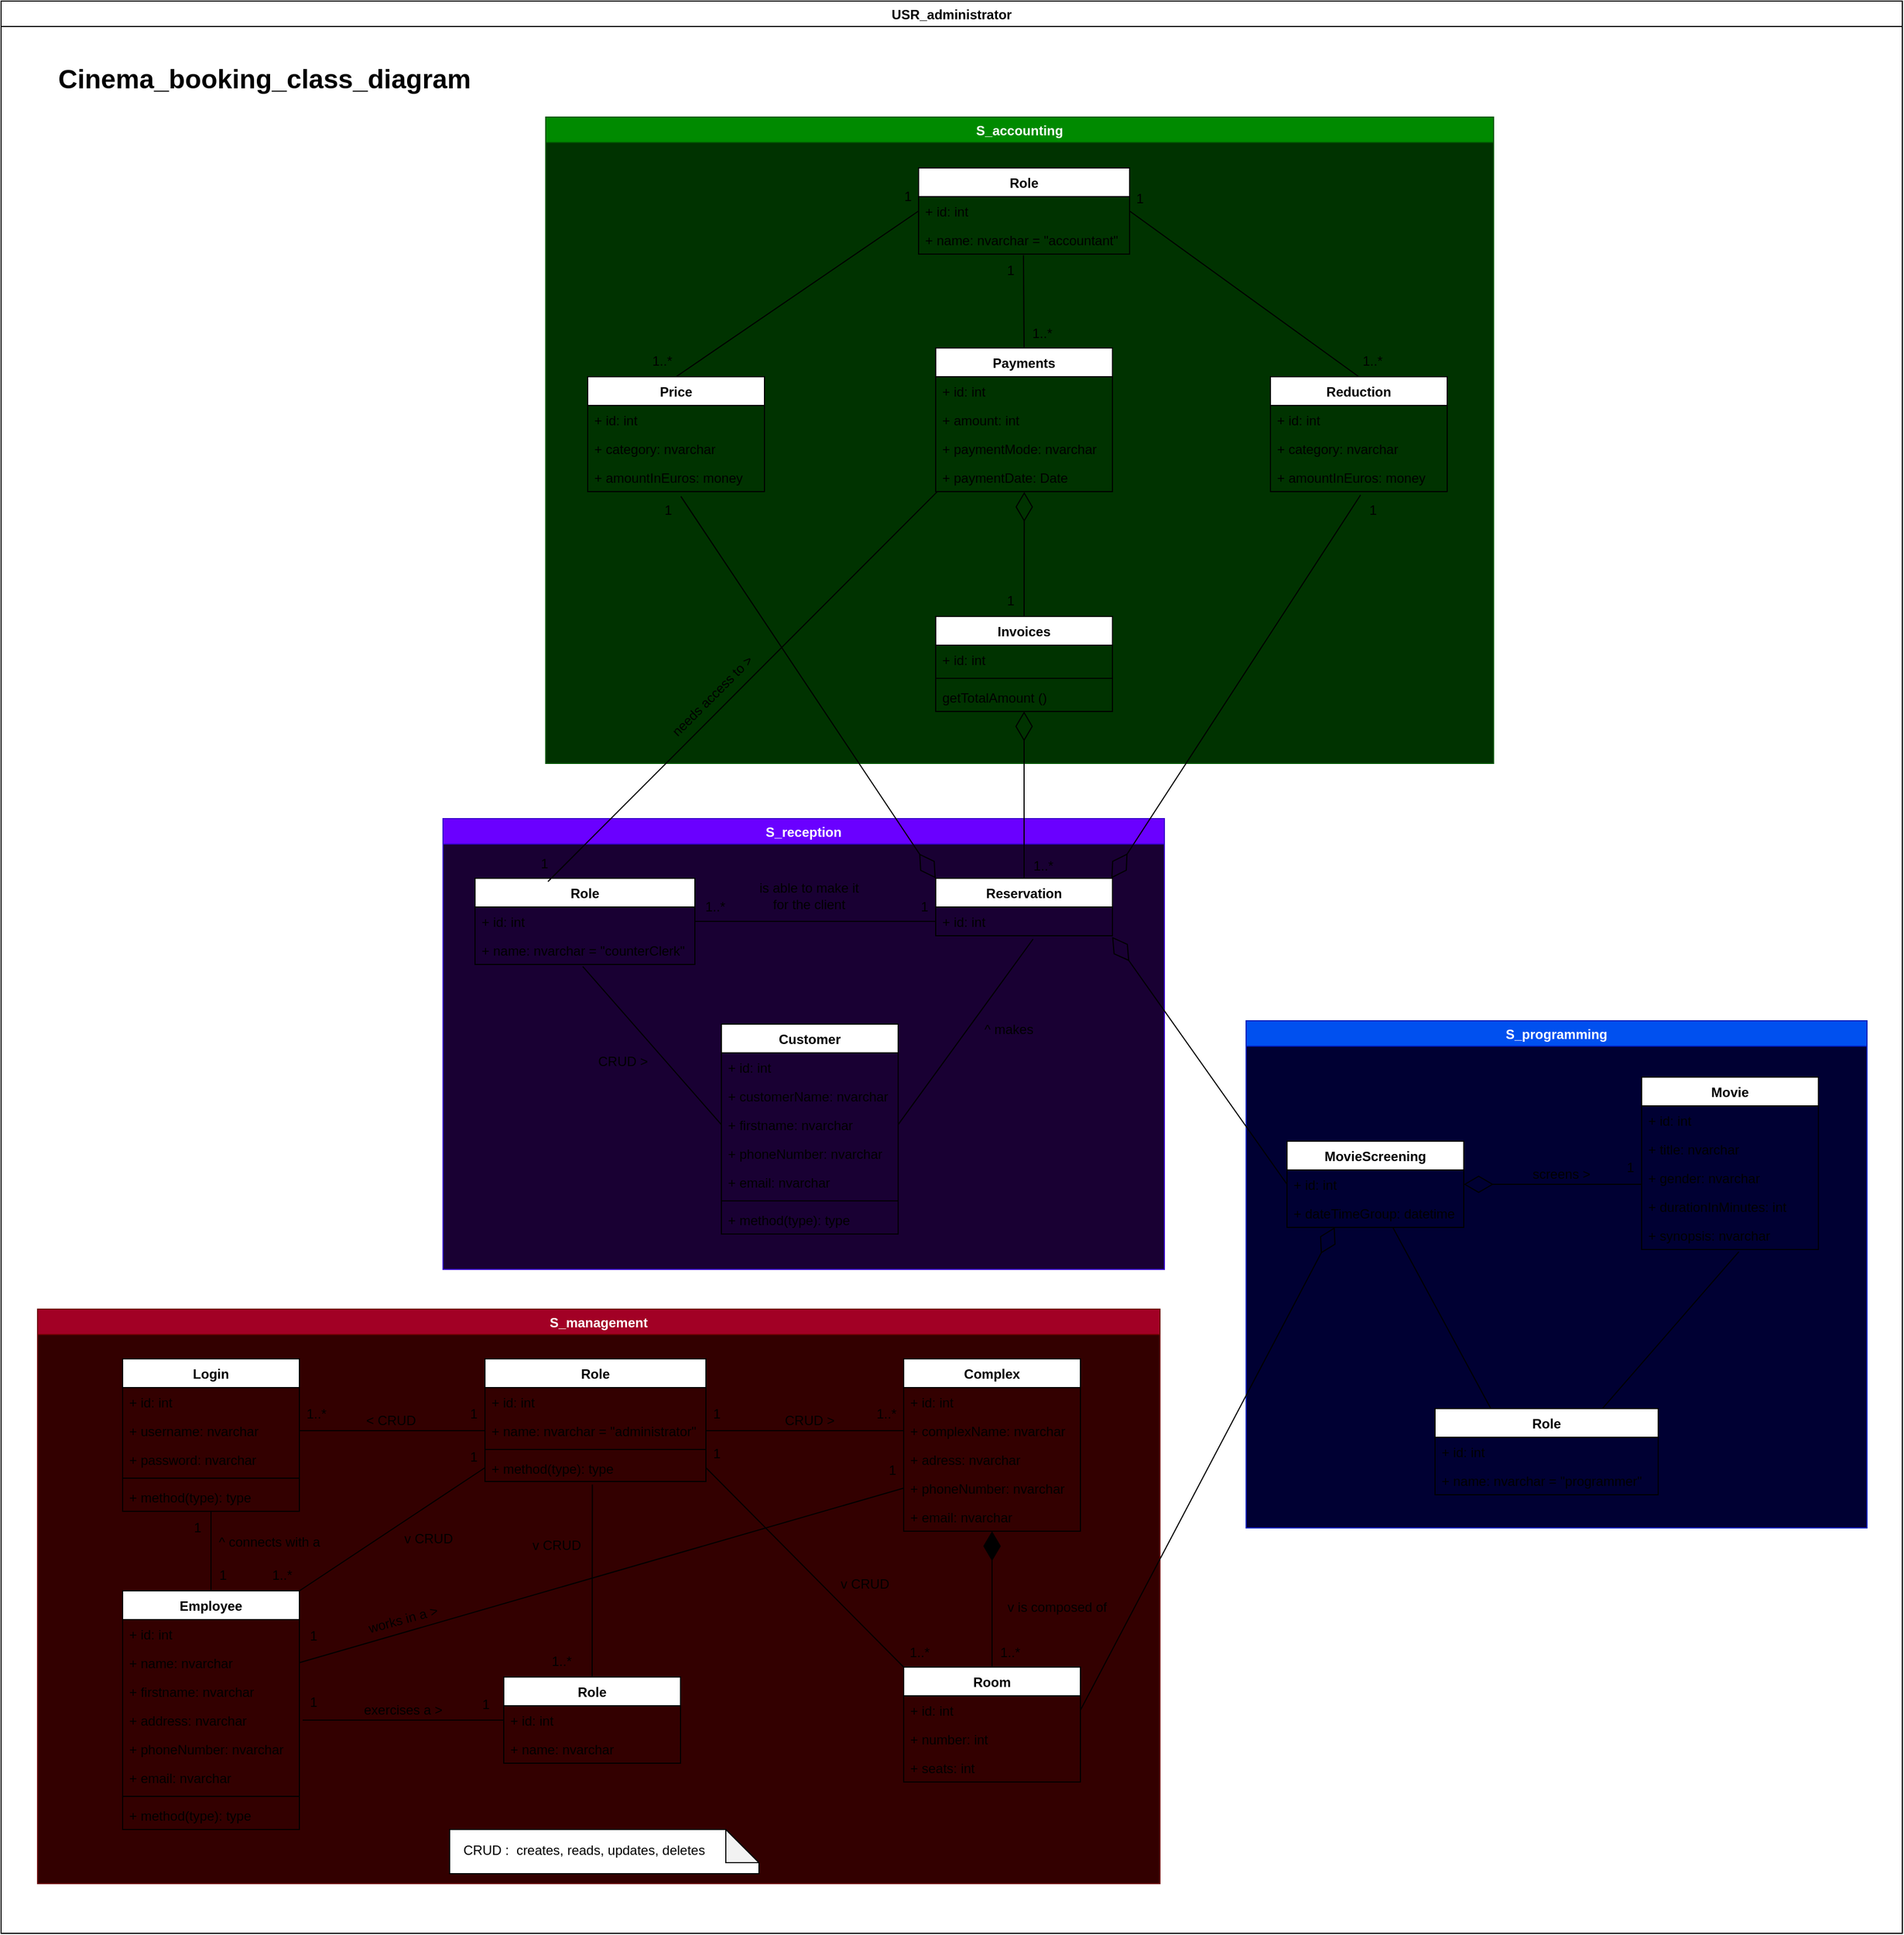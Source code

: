 <mxfile>
    <diagram id="r9itc0HPYhneHl2tyncg" name="Page-1">
        <mxGraphModel dx="-1546" dy="838" grid="0" gridSize="10" guides="1" tooltips="1" connect="1" arrows="1" fold="1" page="0" pageScale="1" pageWidth="1654" pageHeight="1169" math="0" shadow="0">
            <root>
                <mxCell id="0"/>
                <mxCell id="1" parent="0"/>
                <mxCell id="461" value="S_management" style="swimlane;fillColor=#a20025;fontColor=#ffffff;strokeColor=#6F0000;swimlaneFillColor=#330000;" parent="1" vertex="1">
                    <mxGeometry x="2491" y="1104" width="1016" height="520" as="geometry"/>
                </mxCell>
                <mxCell id="492" value="Role" style="swimlane;fontStyle=1;align=center;verticalAlign=top;childLayout=stackLayout;horizontal=1;startSize=26;horizontalStack=0;resizeParent=1;resizeParentMax=0;resizeLast=0;collapsible=1;marginBottom=0;" parent="461" vertex="1">
                    <mxGeometry x="422" y="333" width="160" height="78" as="geometry"/>
                </mxCell>
                <mxCell id="493" value="+ id: int" style="text;strokeColor=none;fillColor=none;align=left;verticalAlign=top;spacingLeft=4;spacingRight=4;overflow=hidden;rotatable=0;points=[[0,0.5],[1,0.5]];portConstraint=eastwest;" parent="492" vertex="1">
                    <mxGeometry y="26" width="160" height="26" as="geometry"/>
                </mxCell>
                <mxCell id="637" value="+ name: nvarchar" style="text;strokeColor=none;fillColor=none;align=left;verticalAlign=top;spacingLeft=4;spacingRight=4;overflow=hidden;rotatable=0;points=[[0,0.5],[1,0.5]];portConstraint=eastwest;" parent="492" vertex="1">
                    <mxGeometry y="52" width="160" height="26" as="geometry"/>
                </mxCell>
                <mxCell id="462" value="Login" style="swimlane;fontStyle=1;align=center;verticalAlign=top;childLayout=stackLayout;horizontal=1;startSize=26;horizontalStack=0;resizeParent=1;resizeParentMax=0;resizeLast=0;collapsible=1;marginBottom=0;" parent="461" vertex="1">
                    <mxGeometry x="77" y="45" width="160" height="138" as="geometry"/>
                </mxCell>
                <mxCell id="463" value="+ id: int" style="text;strokeColor=none;fillColor=none;align=left;verticalAlign=top;spacingLeft=4;spacingRight=4;overflow=hidden;rotatable=0;points=[[0,0.5],[1,0.5]];portConstraint=eastwest;" parent="462" vertex="1">
                    <mxGeometry y="26" width="160" height="26" as="geometry"/>
                </mxCell>
                <mxCell id="464" value="+ username: nvarchar" style="text;strokeColor=none;fillColor=none;align=left;verticalAlign=top;spacingLeft=4;spacingRight=4;overflow=hidden;rotatable=0;points=[[0,0.5],[1,0.5]];portConstraint=eastwest;" parent="462" vertex="1">
                    <mxGeometry y="52" width="160" height="26" as="geometry"/>
                </mxCell>
                <mxCell id="465" value="+ password: nvarchar" style="text;strokeColor=none;fillColor=none;align=left;verticalAlign=top;spacingLeft=4;spacingRight=4;overflow=hidden;rotatable=0;points=[[0,0.5],[1,0.5]];portConstraint=eastwest;" parent="462" vertex="1">
                    <mxGeometry y="78" width="160" height="26" as="geometry"/>
                </mxCell>
                <mxCell id="466" value="" style="line;strokeWidth=1;fillColor=none;align=left;verticalAlign=middle;spacingTop=-1;spacingLeft=3;spacingRight=3;rotatable=0;labelPosition=right;points=[];portConstraint=eastwest;" parent="462" vertex="1">
                    <mxGeometry y="104" width="160" height="8" as="geometry"/>
                </mxCell>
                <mxCell id="467" value="+ method(type): type" style="text;strokeColor=none;fillColor=none;align=left;verticalAlign=top;spacingLeft=4;spacingRight=4;overflow=hidden;rotatable=0;points=[[0,0.5],[1,0.5]];portConstraint=eastwest;" parent="462" vertex="1">
                    <mxGeometry y="112" width="160" height="26" as="geometry"/>
                </mxCell>
                <mxCell id="468" value="Employee" style="swimlane;fontStyle=1;align=center;verticalAlign=top;childLayout=stackLayout;horizontal=1;startSize=26;horizontalStack=0;resizeParent=1;resizeParentMax=0;resizeLast=0;collapsible=1;marginBottom=0;" parent="461" vertex="1">
                    <mxGeometry x="77" y="255" width="160" height="216" as="geometry"/>
                </mxCell>
                <mxCell id="469" value="+ id: int" style="text;strokeColor=none;fillColor=none;align=left;verticalAlign=top;spacingLeft=4;spacingRight=4;overflow=hidden;rotatable=0;points=[[0,0.5],[1,0.5]];portConstraint=eastwest;" parent="468" vertex="1">
                    <mxGeometry y="26" width="160" height="26" as="geometry"/>
                </mxCell>
                <mxCell id="470" value="+ name: nvarchar" style="text;strokeColor=none;fillColor=none;align=left;verticalAlign=top;spacingLeft=4;spacingRight=4;overflow=hidden;rotatable=0;points=[[0,0.5],[1,0.5]];portConstraint=eastwest;" parent="468" vertex="1">
                    <mxGeometry y="52" width="160" height="26" as="geometry"/>
                </mxCell>
                <mxCell id="471" value="+ firstname: nvarchar" style="text;strokeColor=none;fillColor=none;align=left;verticalAlign=top;spacingLeft=4;spacingRight=4;overflow=hidden;rotatable=0;points=[[0,0.5],[1,0.5]];portConstraint=eastwest;" parent="468" vertex="1">
                    <mxGeometry y="78" width="160" height="26" as="geometry"/>
                </mxCell>
                <mxCell id="472" value="+ address: nvarchar" style="text;strokeColor=none;fillColor=none;align=left;verticalAlign=top;spacingLeft=4;spacingRight=4;overflow=hidden;rotatable=0;points=[[0,0.5],[1,0.5]];portConstraint=eastwest;" parent="468" vertex="1">
                    <mxGeometry y="104" width="160" height="26" as="geometry"/>
                </mxCell>
                <mxCell id="473" value="+ phoneNumber: nvarchar" style="text;strokeColor=none;fillColor=none;align=left;verticalAlign=top;spacingLeft=4;spacingRight=4;overflow=hidden;rotatable=0;points=[[0,0.5],[1,0.5]];portConstraint=eastwest;" parent="468" vertex="1">
                    <mxGeometry y="130" width="160" height="26" as="geometry"/>
                </mxCell>
                <mxCell id="474" value="+ email: nvarchar" style="text;strokeColor=none;fillColor=none;align=left;verticalAlign=top;spacingLeft=4;spacingRight=4;overflow=hidden;rotatable=0;points=[[0,0.5],[1,0.5]];portConstraint=eastwest;" parent="468" vertex="1">
                    <mxGeometry y="156" width="160" height="26" as="geometry"/>
                </mxCell>
                <mxCell id="475" value="" style="line;strokeWidth=1;fillColor=none;align=left;verticalAlign=middle;spacingTop=-1;spacingLeft=3;spacingRight=3;rotatable=0;labelPosition=right;points=[];portConstraint=eastwest;" parent="468" vertex="1">
                    <mxGeometry y="182" width="160" height="8" as="geometry"/>
                </mxCell>
                <mxCell id="476" value="+ method(type): type" style="text;strokeColor=none;fillColor=none;align=left;verticalAlign=top;spacingLeft=4;spacingRight=4;overflow=hidden;rotatable=0;points=[[0,0.5],[1,0.5]];portConstraint=eastwest;" parent="468" vertex="1">
                    <mxGeometry y="190" width="160" height="26" as="geometry"/>
                </mxCell>
                <mxCell id="477" value="Role" style="swimlane;fontStyle=1;align=center;verticalAlign=top;childLayout=stackLayout;horizontal=1;startSize=26;horizontalStack=0;resizeParent=1;resizeParentMax=0;resizeLast=0;collapsible=1;marginBottom=0;" parent="461" vertex="1">
                    <mxGeometry x="405" y="45" width="200" height="111" as="geometry">
                        <mxRectangle x="326" y="36" width="60" height="26" as="alternateBounds"/>
                    </mxGeometry>
                </mxCell>
                <mxCell id="478" value="+ id: int" style="text;strokeColor=none;fillColor=none;align=left;verticalAlign=top;spacingLeft=4;spacingRight=4;overflow=hidden;rotatable=0;points=[[0,0.5],[1,0.5]];portConstraint=eastwest;" parent="477" vertex="1">
                    <mxGeometry y="26" width="200" height="26" as="geometry"/>
                </mxCell>
                <mxCell id="479" value="+ name: nvarchar = &quot;administrator&quot;" style="text;strokeColor=none;fillColor=none;align=left;verticalAlign=top;spacingLeft=4;spacingRight=4;overflow=hidden;rotatable=0;points=[[0,0.5],[1,0.5]];portConstraint=eastwest;" parent="477" vertex="1">
                    <mxGeometry y="52" width="200" height="26" as="geometry"/>
                </mxCell>
                <mxCell id="480" value="" style="line;strokeWidth=1;fillColor=none;align=left;verticalAlign=middle;spacingTop=-1;spacingLeft=3;spacingRight=3;rotatable=0;labelPosition=right;points=[];portConstraint=eastwest;" parent="477" vertex="1">
                    <mxGeometry y="78" width="200" height="8" as="geometry"/>
                </mxCell>
                <mxCell id="481" value="+ method(type): type" style="text;strokeColor=none;fillColor=none;align=left;verticalAlign=top;spacingLeft=4;spacingRight=4;overflow=hidden;rotatable=0;points=[[0,0.5],[1,0.5]];portConstraint=eastwest;" parent="477" vertex="1">
                    <mxGeometry y="86" width="200" height="25" as="geometry"/>
                </mxCell>
                <mxCell id="484" value="&amp;lt; CRUD" style="text;html=1;strokeColor=none;fillColor=none;align=center;verticalAlign=middle;whiteSpace=wrap;rounded=0;" parent="461" vertex="1">
                    <mxGeometry x="255" y="86" width="130" height="30" as="geometry"/>
                </mxCell>
                <mxCell id="485" value="v CRUD" style="text;html=1;strokeColor=none;fillColor=none;align=center;verticalAlign=middle;whiteSpace=wrap;rounded=0;" parent="461" vertex="1">
                    <mxGeometry x="289" y="193" width="130" height="30" as="geometry"/>
                </mxCell>
                <mxCell id="486" value="1..*" style="text;html=1;strokeColor=none;fillColor=none;align=center;verticalAlign=middle;whiteSpace=wrap;rounded=0;" parent="461" vertex="1">
                    <mxGeometry x="459" y="304" width="31" height="29" as="geometry"/>
                </mxCell>
                <mxCell id="487" value="1..*" style="text;html=1;strokeColor=none;fillColor=none;align=center;verticalAlign=middle;whiteSpace=wrap;rounded=0;" parent="461" vertex="1">
                    <mxGeometry x="237" y="80" width="31" height="29" as="geometry"/>
                </mxCell>
                <mxCell id="488" value="1" style="text;html=1;strokeColor=none;fillColor=none;align=center;verticalAlign=middle;whiteSpace=wrap;rounded=0;" parent="461" vertex="1">
                    <mxGeometry x="385" y="80" width="20" height="29" as="geometry"/>
                </mxCell>
                <mxCell id="489" value="1" style="text;html=1;strokeColor=none;fillColor=none;align=center;verticalAlign=middle;whiteSpace=wrap;rounded=0;" parent="461" vertex="1">
                    <mxGeometry x="605" y="80" width="20" height="29" as="geometry"/>
                </mxCell>
                <mxCell id="490" value="1" style="text;html=1;strokeColor=none;fillColor=none;align=center;verticalAlign=middle;whiteSpace=wrap;rounded=0;" parent="461" vertex="1">
                    <mxGeometry x="240" y="341" width="20" height="29" as="geometry"/>
                </mxCell>
                <mxCell id="504" value="Room" style="swimlane;fontStyle=1;align=center;verticalAlign=top;childLayout=stackLayout;horizontal=1;startSize=26;horizontalStack=0;resizeParent=1;resizeParentMax=0;resizeLast=0;collapsible=1;marginBottom=0;" parent="461" vertex="1">
                    <mxGeometry x="784" y="324" width="160" height="104" as="geometry"/>
                </mxCell>
                <mxCell id="505" value="+ id: int" style="text;strokeColor=none;fillColor=none;align=left;verticalAlign=top;spacingLeft=4;spacingRight=4;overflow=hidden;rotatable=0;points=[[0,0.5],[1,0.5]];portConstraint=eastwest;" parent="504" vertex="1">
                    <mxGeometry y="26" width="160" height="26" as="geometry"/>
                </mxCell>
                <mxCell id="506" value="+ number: int" style="text;strokeColor=none;fillColor=none;align=left;verticalAlign=top;spacingLeft=4;spacingRight=4;overflow=hidden;rotatable=0;points=[[0,0.5],[1,0.5]];portConstraint=eastwest;" parent="504" vertex="1">
                    <mxGeometry y="52" width="160" height="26" as="geometry"/>
                </mxCell>
                <mxCell id="507" value="+ seats: int" style="text;strokeColor=none;fillColor=none;align=left;verticalAlign=top;spacingLeft=4;spacingRight=4;overflow=hidden;rotatable=0;points=[[0,0.5],[1,0.5]];portConstraint=eastwest;" parent="504" vertex="1">
                    <mxGeometry y="78" width="160" height="26" as="geometry"/>
                </mxCell>
                <mxCell id="497" value="Complex" style="swimlane;fontStyle=1;align=center;verticalAlign=top;childLayout=stackLayout;horizontal=1;startSize=26;horizontalStack=0;resizeParent=1;resizeParentMax=0;resizeLast=0;collapsible=1;marginBottom=0;" parent="461" vertex="1">
                    <mxGeometry x="784" y="45" width="160" height="156" as="geometry"/>
                </mxCell>
                <mxCell id="498" value="+ id: int" style="text;strokeColor=none;fillColor=none;align=left;verticalAlign=top;spacingLeft=4;spacingRight=4;overflow=hidden;rotatable=0;points=[[0,0.5],[1,0.5]];portConstraint=eastwest;" parent="497" vertex="1">
                    <mxGeometry y="26" width="160" height="26" as="geometry"/>
                </mxCell>
                <mxCell id="499" value="+ complexName: nvarchar" style="text;strokeColor=none;fillColor=none;align=left;verticalAlign=top;spacingLeft=4;spacingRight=4;overflow=hidden;rotatable=0;points=[[0,0.5],[1,0.5]];portConstraint=eastwest;" parent="497" vertex="1">
                    <mxGeometry y="52" width="160" height="26" as="geometry"/>
                </mxCell>
                <mxCell id="500" value="+ adress: nvarchar" style="text;strokeColor=none;fillColor=none;align=left;verticalAlign=top;spacingLeft=4;spacingRight=4;overflow=hidden;rotatable=0;points=[[0,0.5],[1,0.5]];portConstraint=eastwest;" parent="497" vertex="1">
                    <mxGeometry y="78" width="160" height="26" as="geometry"/>
                </mxCell>
                <mxCell id="501" value="+ phoneNumber: nvarchar" style="text;strokeColor=none;fillColor=none;align=left;verticalAlign=top;spacingLeft=4;spacingRight=4;overflow=hidden;rotatable=0;points=[[0,0.5],[1,0.5]];portConstraint=eastwest;" parent="497" vertex="1">
                    <mxGeometry y="104" width="160" height="26" as="geometry"/>
                </mxCell>
                <mxCell id="502" value="+ email: nvarchar" style="text;strokeColor=none;fillColor=none;align=left;verticalAlign=top;spacingLeft=4;spacingRight=4;overflow=hidden;rotatable=0;points=[[0,0.5],[1,0.5]];portConstraint=eastwest;" parent="497" vertex="1">
                    <mxGeometry y="130" width="160" height="26" as="geometry"/>
                </mxCell>
                <mxCell id="133" value="" style="endArrow=diamondThin;endFill=1;endSize=24;html=1;exitX=0.5;exitY=0;exitDx=0;exitDy=0;entryX=0.5;entryY=1;entryDx=0;entryDy=0;" parent="461" source="504" target="497" edge="1">
                    <mxGeometry width="160" relative="1" as="geometry">
                        <mxPoint x="925" y="380" as="sourcePoint"/>
                        <mxPoint x="859" y="243" as="targetPoint"/>
                    </mxGeometry>
                </mxCell>
                <mxCell id="340" value="" style="group" parent="461" vertex="1" connectable="0">
                    <mxGeometry x="357" y="471" width="296" height="40" as="geometry"/>
                </mxCell>
                <mxCell id="341" value="" style="shape=note;whiteSpace=wrap;html=1;backgroundOutline=1;darkOpacity=0.05;" parent="340" vertex="1">
                    <mxGeometry x="16" width="280" height="40" as="geometry"/>
                </mxCell>
                <mxCell id="342" value="CRUD :&amp;nbsp; creates, reads, updates, deletes&amp;nbsp;" style="text;html=1;strokeColor=none;fillColor=none;align=center;verticalAlign=middle;whiteSpace=wrap;rounded=0;" parent="340" vertex="1">
                    <mxGeometry y="4" width="279" height="30" as="geometry"/>
                </mxCell>
                <mxCell id="515" value="" style="endArrow=none;html=1;exitX=1;exitY=0.5;exitDx=0;exitDy=0;entryX=0;entryY=0.5;entryDx=0;entryDy=0;" parent="461" source="464" target="479" edge="1">
                    <mxGeometry width="50" height="50" relative="1" as="geometry">
                        <mxPoint x="615" y="311" as="sourcePoint"/>
                        <mxPoint x="665" y="261" as="targetPoint"/>
                    </mxGeometry>
                </mxCell>
                <mxCell id="516" value="" style="endArrow=none;html=1;exitX=1;exitY=0;exitDx=0;exitDy=0;entryX=0;entryY=0.5;entryDx=0;entryDy=0;" parent="461" source="468" target="481" edge="1">
                    <mxGeometry width="50" height="50" relative="1" as="geometry">
                        <mxPoint x="615" y="311" as="sourcePoint"/>
                        <mxPoint x="665" y="261" as="targetPoint"/>
                    </mxGeometry>
                </mxCell>
                <mxCell id="517" value="1" style="text;html=1;strokeColor=none;fillColor=none;align=center;verticalAlign=middle;whiteSpace=wrap;rounded=0;" parent="461" vertex="1">
                    <mxGeometry x="385" y="119" width="20" height="29" as="geometry"/>
                </mxCell>
                <mxCell id="518" value="1..*" style="text;html=1;strokeColor=none;fillColor=none;align=center;verticalAlign=middle;whiteSpace=wrap;rounded=0;" parent="461" vertex="1">
                    <mxGeometry x="206" y="226" width="31" height="29" as="geometry"/>
                </mxCell>
                <mxCell id="520" value="" style="endArrow=none;html=1;exitX=1;exitY=0.5;exitDx=0;exitDy=0;entryX=0;entryY=0.5;entryDx=0;entryDy=0;" parent="461" source="479" target="499" edge="1">
                    <mxGeometry width="50" height="50" relative="1" as="geometry">
                        <mxPoint x="615" y="311" as="sourcePoint"/>
                        <mxPoint x="732" y="124" as="targetPoint"/>
                    </mxGeometry>
                </mxCell>
                <mxCell id="521" value="CRUD &amp;gt;" style="text;html=1;strokeColor=none;fillColor=none;align=center;verticalAlign=middle;whiteSpace=wrap;rounded=0;" parent="461" vertex="1">
                    <mxGeometry x="634" y="86" width="130" height="30" as="geometry"/>
                </mxCell>
                <mxCell id="522" value="1..*" style="text;html=1;strokeColor=none;fillColor=none;align=center;verticalAlign=middle;whiteSpace=wrap;rounded=0;" parent="461" vertex="1">
                    <mxGeometry x="753" y="80" width="31" height="29" as="geometry"/>
                </mxCell>
                <mxCell id="523" value="" style="endArrow=none;html=1;exitX=0.5;exitY=0;exitDx=0;exitDy=0;" parent="461" source="468" target="467" edge="1">
                    <mxGeometry width="50" height="50" relative="1" as="geometry">
                        <mxPoint x="615" y="311" as="sourcePoint"/>
                        <mxPoint x="665" y="261" as="targetPoint"/>
                    </mxGeometry>
                </mxCell>
                <mxCell id="524" value="" style="endArrow=none;html=1;entryX=0;entryY=0.5;entryDx=0;entryDy=0;" parent="461" target="493" edge="1">
                    <mxGeometry width="50" height="50" relative="1" as="geometry">
                        <mxPoint x="240" y="372" as="sourcePoint"/>
                        <mxPoint x="665" y="261" as="targetPoint"/>
                    </mxGeometry>
                </mxCell>
                <mxCell id="525" value="1" style="text;html=1;strokeColor=none;fillColor=none;align=center;verticalAlign=middle;whiteSpace=wrap;rounded=0;" parent="461" vertex="1">
                    <mxGeometry x="396" y="343" width="20" height="29" as="geometry"/>
                </mxCell>
                <mxCell id="526" value="" style="endArrow=none;html=1;entryX=1;entryY=0.5;entryDx=0;entryDy=0;exitX=0;exitY=0;exitDx=0;exitDy=0;" parent="461" source="504" target="481" edge="1">
                    <mxGeometry width="50" height="50" relative="1" as="geometry">
                        <mxPoint x="615" y="311" as="sourcePoint"/>
                        <mxPoint x="665" y="261" as="targetPoint"/>
                    </mxGeometry>
                </mxCell>
                <mxCell id="527" value="v CRUD" style="text;html=1;strokeColor=none;fillColor=none;align=center;verticalAlign=middle;whiteSpace=wrap;rounded=0;" parent="461" vertex="1">
                    <mxGeometry x="684" y="233.5" width="130" height="30" as="geometry"/>
                </mxCell>
                <mxCell id="528" value="" style="endArrow=none;html=1;exitX=0.5;exitY=0;exitDx=0;exitDy=0;entryX=0.486;entryY=1.108;entryDx=0;entryDy=0;entryPerimeter=0;" parent="461" source="492" target="481" edge="1">
                    <mxGeometry width="50" height="50" relative="1" as="geometry">
                        <mxPoint x="615" y="311" as="sourcePoint"/>
                        <mxPoint x="532" y="183" as="targetPoint"/>
                    </mxGeometry>
                </mxCell>
                <mxCell id="529" value="v CRUD" style="text;html=1;strokeColor=none;fillColor=none;align=center;verticalAlign=middle;whiteSpace=wrap;rounded=0;" parent="461" vertex="1">
                    <mxGeometry x="405" y="199" width="130" height="30" as="geometry"/>
                </mxCell>
                <mxCell id="530" value="" style="endArrow=none;html=1;exitX=1;exitY=0.5;exitDx=0;exitDy=0;entryX=0;entryY=0.5;entryDx=0;entryDy=0;" parent="461" source="470" target="501" edge="1">
                    <mxGeometry width="50" height="50" relative="1" as="geometry">
                        <mxPoint x="609" y="311" as="sourcePoint"/>
                        <mxPoint x="659" y="261" as="targetPoint"/>
                    </mxGeometry>
                </mxCell>
                <mxCell id="434" value="exercises a &amp;gt;" style="text;html=1;strokeColor=none;fillColor=none;align=center;verticalAlign=middle;whiteSpace=wrap;rounded=0;" parent="461" vertex="1">
                    <mxGeometry x="266" y="348" width="130" height="30" as="geometry"/>
                </mxCell>
                <mxCell id="531" value="works in a &amp;gt;" style="text;html=1;strokeColor=none;fillColor=none;align=center;verticalAlign=middle;whiteSpace=wrap;rounded=0;rotation=-15;" parent="461" vertex="1">
                    <mxGeometry x="266" y="266" width="130" height="30" as="geometry"/>
                </mxCell>
                <mxCell id="533" value="1" style="text;html=1;strokeColor=none;fillColor=none;align=center;verticalAlign=middle;whiteSpace=wrap;rounded=0;" parent="461" vertex="1">
                    <mxGeometry x="240" y="281" width="20" height="29" as="geometry"/>
                </mxCell>
                <mxCell id="534" value="1" style="text;html=1;strokeColor=none;fillColor=none;align=center;verticalAlign=middle;whiteSpace=wrap;rounded=0;" parent="461" vertex="1">
                    <mxGeometry x="764" y="131" width="20" height="29" as="geometry"/>
                </mxCell>
                <mxCell id="535" value="1..*" style="text;html=1;strokeColor=none;fillColor=none;align=center;verticalAlign=middle;whiteSpace=wrap;rounded=0;" parent="461" vertex="1">
                    <mxGeometry x="865" y="296" width="31" height="29" as="geometry"/>
                </mxCell>
                <mxCell id="536" value="1..*" style="text;html=1;strokeColor=none;fillColor=none;align=center;verticalAlign=middle;whiteSpace=wrap;rounded=0;" parent="461" vertex="1">
                    <mxGeometry x="783" y="296" width="31" height="29" as="geometry"/>
                </mxCell>
                <mxCell id="537" value="1" style="text;html=1;strokeColor=none;fillColor=none;align=center;verticalAlign=middle;whiteSpace=wrap;rounded=0;" parent="461" vertex="1">
                    <mxGeometry x="605" y="116" width="20" height="29" as="geometry"/>
                </mxCell>
                <mxCell id="579" value="^ connects with a" style="text;html=1;strokeColor=none;fillColor=none;align=center;verticalAlign=middle;whiteSpace=wrap;rounded=0;" parent="461" vertex="1">
                    <mxGeometry x="145" y="196" width="130" height="30" as="geometry"/>
                </mxCell>
                <mxCell id="580" value="1" style="text;html=1;strokeColor=none;fillColor=none;align=center;verticalAlign=middle;whiteSpace=wrap;rounded=0;" parent="461" vertex="1">
                    <mxGeometry x="158" y="226" width="20" height="29" as="geometry"/>
                </mxCell>
                <mxCell id="581" value="1" style="text;html=1;strokeColor=none;fillColor=none;align=center;verticalAlign=middle;whiteSpace=wrap;rounded=0;" parent="461" vertex="1">
                    <mxGeometry x="135" y="183" width="20" height="29" as="geometry"/>
                </mxCell>
                <mxCell id="582" value="v is composed of" style="text;html=1;strokeColor=none;fillColor=none;align=center;verticalAlign=middle;whiteSpace=wrap;rounded=0;" parent="461" vertex="1">
                    <mxGeometry x="858" y="255" width="130" height="30" as="geometry"/>
                </mxCell>
                <mxCell id="538" value="S_accounting" style="swimlane;fillColor=#008a00;fontColor=#ffffff;strokeColor=#005700;swimlaneFillColor=#003300;" parent="1" vertex="1">
                    <mxGeometry x="2951" y="25" width="858" height="585" as="geometry"/>
                </mxCell>
                <mxCell id="642" value="Invoices" style="swimlane;fontStyle=1;align=center;verticalAlign=top;childLayout=stackLayout;horizontal=1;startSize=26;horizontalStack=0;resizeParent=1;resizeParentMax=0;resizeLast=0;collapsible=1;marginBottom=0;" parent="538" vertex="1">
                    <mxGeometry x="353" y="452" width="160" height="86" as="geometry"/>
                </mxCell>
                <mxCell id="643" value="+ id: int" style="text;strokeColor=none;fillColor=none;align=left;verticalAlign=top;spacingLeft=4;spacingRight=4;overflow=hidden;rotatable=0;points=[[0,0.5],[1,0.5]];portConstraint=eastwest;" parent="642" vertex="1">
                    <mxGeometry y="26" width="160" height="26" as="geometry"/>
                </mxCell>
                <mxCell id="644" value="" style="line;strokeWidth=1;fillColor=none;align=left;verticalAlign=middle;spacingTop=-1;spacingLeft=3;spacingRight=3;rotatable=0;labelPosition=right;points=[];portConstraint=eastwest;" parent="642" vertex="1">
                    <mxGeometry y="52" width="160" height="8" as="geometry"/>
                </mxCell>
                <mxCell id="645" value="getTotalAmount ()" style="text;strokeColor=none;fillColor=none;align=left;verticalAlign=top;spacingLeft=4;spacingRight=4;overflow=hidden;rotatable=0;points=[[0,0.5],[1,0.5]];portConstraint=eastwest;" parent="642" vertex="1">
                    <mxGeometry y="60" width="160" height="26" as="geometry"/>
                </mxCell>
                <mxCell id="653" value="1" style="text;html=1;strokeColor=none;fillColor=none;align=center;verticalAlign=middle;whiteSpace=wrap;rounded=0;" vertex="1" parent="538">
                    <mxGeometry x="528" y="59" width="20" height="29" as="geometry"/>
                </mxCell>
                <mxCell id="656" value="1..*" style="text;html=1;strokeColor=none;fillColor=none;align=center;verticalAlign=middle;whiteSpace=wrap;rounded=0;" vertex="1" parent="538">
                    <mxGeometry x="434" y="181" width="31" height="29" as="geometry"/>
                </mxCell>
                <mxCell id="658" value="1" style="text;html=1;strokeColor=none;fillColor=none;align=center;verticalAlign=middle;whiteSpace=wrap;rounded=0;" vertex="1" parent="538">
                    <mxGeometry x="411" y="423" width="20" height="29" as="geometry"/>
                </mxCell>
                <mxCell id="561" value="S_reception" style="swimlane;fillColor=#6a00ff;fontColor=#ffffff;strokeColor=#3700CC;swimlaneFillColor=#190033;" parent="1" vertex="1">
                    <mxGeometry x="2858" y="660" width="653" height="408" as="geometry"/>
                </mxCell>
                <mxCell id="562" value="Customer" style="swimlane;fontStyle=1;align=center;verticalAlign=top;childLayout=stackLayout;horizontal=1;startSize=26;horizontalStack=0;resizeParent=1;resizeParentMax=0;resizeLast=0;collapsible=1;marginBottom=0;" parent="561" vertex="1">
                    <mxGeometry x="252" y="186" width="160" height="190" as="geometry"/>
                </mxCell>
                <mxCell id="563" value="+ id: int" style="text;strokeColor=none;fillColor=none;align=left;verticalAlign=top;spacingLeft=4;spacingRight=4;overflow=hidden;rotatable=0;points=[[0,0.5],[1,0.5]];portConstraint=eastwest;" parent="562" vertex="1">
                    <mxGeometry y="26" width="160" height="26" as="geometry"/>
                </mxCell>
                <mxCell id="564" value="+ customerName: nvarchar" style="text;strokeColor=none;fillColor=none;align=left;verticalAlign=top;spacingLeft=4;spacingRight=4;overflow=hidden;rotatable=0;points=[[0,0.5],[1,0.5]];portConstraint=eastwest;" parent="562" vertex="1">
                    <mxGeometry y="52" width="160" height="26" as="geometry"/>
                </mxCell>
                <mxCell id="565" value="+ firstname: nvarchar" style="text;strokeColor=none;fillColor=none;align=left;verticalAlign=top;spacingLeft=4;spacingRight=4;overflow=hidden;rotatable=0;points=[[0,0.5],[1,0.5]];portConstraint=eastwest;" parent="562" vertex="1">
                    <mxGeometry y="78" width="160" height="26" as="geometry"/>
                </mxCell>
                <mxCell id="566" value="+ phoneNumber: nvarchar" style="text;strokeColor=none;fillColor=none;align=left;verticalAlign=top;spacingLeft=4;spacingRight=4;overflow=hidden;rotatable=0;points=[[0,0.5],[1,0.5]];portConstraint=eastwest;" parent="562" vertex="1">
                    <mxGeometry y="104" width="160" height="26" as="geometry"/>
                </mxCell>
                <mxCell id="567" value="+ email: nvarchar" style="text;strokeColor=none;fillColor=none;align=left;verticalAlign=top;spacingLeft=4;spacingRight=4;overflow=hidden;rotatable=0;points=[[0,0.5],[1,0.5]];portConstraint=eastwest;" parent="562" vertex="1">
                    <mxGeometry y="130" width="160" height="26" as="geometry"/>
                </mxCell>
                <mxCell id="568" value="" style="line;strokeWidth=1;fillColor=none;align=left;verticalAlign=middle;spacingTop=-1;spacingLeft=3;spacingRight=3;rotatable=0;labelPosition=right;points=[];portConstraint=eastwest;" parent="562" vertex="1">
                    <mxGeometry y="156" width="160" height="8" as="geometry"/>
                </mxCell>
                <mxCell id="569" value="+ method(type): type" style="text;strokeColor=none;fillColor=none;align=left;verticalAlign=top;spacingLeft=4;spacingRight=4;overflow=hidden;rotatable=0;points=[[0,0.5],[1,0.5]];portConstraint=eastwest;" parent="562" vertex="1">
                    <mxGeometry y="164" width="160" height="26" as="geometry"/>
                </mxCell>
                <mxCell id="615" value="" style="endArrow=none;html=1;exitX=1;exitY=0.5;exitDx=0;exitDy=0;entryX=0.551;entryY=1.116;entryDx=0;entryDy=0;entryPerimeter=0;" parent="561" source="565" target="626" edge="1">
                    <mxGeometry width="50" height="50" relative="1" as="geometry">
                        <mxPoint x="550" y="276" as="sourcePoint"/>
                        <mxPoint x="546" y="157" as="targetPoint"/>
                    </mxGeometry>
                </mxCell>
                <mxCell id="570" value="Role" style="swimlane;fontStyle=1;align=center;verticalAlign=top;childLayout=stackLayout;horizontal=1;startSize=26;horizontalStack=0;resizeParent=1;resizeParentMax=0;resizeLast=0;collapsible=1;marginBottom=0;" parent="561" vertex="1">
                    <mxGeometry x="29" y="54" width="199" height="78" as="geometry"/>
                </mxCell>
                <mxCell id="571" value="+ id: int" style="text;strokeColor=none;fillColor=none;align=left;verticalAlign=top;spacingLeft=4;spacingRight=4;overflow=hidden;rotatable=0;points=[[0,0.5],[1,0.5]];portConstraint=eastwest;" parent="570" vertex="1">
                    <mxGeometry y="26" width="199" height="26" as="geometry"/>
                </mxCell>
                <mxCell id="572" value="+ name: nvarchar = &quot;counterClerk&quot;" style="text;strokeColor=none;fillColor=none;align=left;verticalAlign=top;spacingLeft=4;spacingRight=4;overflow=hidden;rotatable=0;points=[[0,0.5],[1,0.5]];portConstraint=eastwest;" parent="570" vertex="1">
                    <mxGeometry y="52" width="199" height="26" as="geometry"/>
                </mxCell>
                <mxCell id="614" value="" style="endArrow=none;html=1;exitX=0.49;exitY=1.071;exitDx=0;exitDy=0;exitPerimeter=0;entryX=0;entryY=0.5;entryDx=0;entryDy=0;" parent="561" source="572" target="565" edge="1">
                    <mxGeometry width="50" height="50" relative="1" as="geometry">
                        <mxPoint x="108.336" y="161.898" as="sourcePoint"/>
                        <mxPoint x="600" y="226" as="targetPoint"/>
                    </mxGeometry>
                </mxCell>
                <mxCell id="616" value="" style="endArrow=none;html=1;exitX=1;exitY=0.5;exitDx=0;exitDy=0;entryX=0;entryY=0.5;entryDx=0;entryDy=0;" parent="561" source="571" target="626" edge="1">
                    <mxGeometry width="50" height="50" relative="1" as="geometry">
                        <mxPoint x="550" y="291" as="sourcePoint"/>
                        <mxPoint x="465" y="93.0" as="targetPoint"/>
                    </mxGeometry>
                </mxCell>
                <mxCell id="625" value="Reservation" style="swimlane;fontStyle=1;align=center;verticalAlign=top;childLayout=stackLayout;horizontal=1;startSize=26;horizontalStack=0;resizeParent=1;resizeParentMax=0;resizeLast=0;collapsible=1;marginBottom=0;" parent="561" vertex="1">
                    <mxGeometry x="446" y="54" width="160" height="52" as="geometry"/>
                </mxCell>
                <mxCell id="626" value="+ id: int" style="text;strokeColor=none;fillColor=none;align=left;verticalAlign=top;spacingLeft=4;spacingRight=4;overflow=hidden;rotatable=0;points=[[0,0.5],[1,0.5]];portConstraint=eastwest;" parent="625" vertex="1">
                    <mxGeometry y="26" width="160" height="26" as="geometry"/>
                </mxCell>
                <mxCell id="629" value="CRUD &amp;gt;" style="text;html=1;strokeColor=none;fillColor=none;align=center;verticalAlign=middle;whiteSpace=wrap;rounded=0;" parent="561" vertex="1">
                    <mxGeometry x="98" y="205" width="130" height="30" as="geometry"/>
                </mxCell>
                <mxCell id="599" value="" style="endArrow=diamondThin;endFill=0;endSize=24;html=1;entryX=1;entryY=0;entryDx=0;entryDy=0;exitX=0.51;exitY=1.114;exitDx=0;exitDy=0;exitPerimeter=0;" parent="1" source="555" edge="1">
                    <mxGeometry width="160" relative="1" as="geometry">
                        <mxPoint x="3163" y="461" as="sourcePoint"/>
                        <mxPoint x="3463" y="714" as="targetPoint"/>
                    </mxGeometry>
                </mxCell>
                <mxCell id="603" value="" style="endArrow=diamondThin;endFill=0;endSize=24;html=1;exitX=0.527;exitY=1.167;exitDx=0;exitDy=0;exitPerimeter=0;" parent="1" source="549" edge="1">
                    <mxGeometry width="160" relative="1" as="geometry">
                        <mxPoint x="3179" y="531" as="sourcePoint"/>
                        <mxPoint x="3304" y="714" as="targetPoint"/>
                    </mxGeometry>
                </mxCell>
                <mxCell id="607" value="" style="endArrow=none;html=1;entryX=0.008;entryY=1.007;entryDx=0;entryDy=0;entryPerimeter=0;" parent="1" target="543" edge="1">
                    <mxGeometry width="50" height="50" relative="1" as="geometry">
                        <mxPoint x="2953" y="717" as="sourcePoint"/>
                        <mxPoint x="3306" y="538" as="targetPoint"/>
                    </mxGeometry>
                </mxCell>
                <mxCell id="608" value="USR_administrator" style="swimlane;startSize=23;" parent="1" vertex="1">
                    <mxGeometry x="2458" y="-80" width="1721" height="1749" as="geometry"/>
                </mxCell>
                <mxCell id="441" value="S_programming" style="swimlane;rotation=0;fillColor=#0050ef;fontColor=#ffffff;strokeColor=#001DBC;swimlaneFillColor=#000033;" parent="608" vertex="1">
                    <mxGeometry x="1127" y="923" width="562" height="459" as="geometry">
                        <mxRectangle x="1837.5" y="694.5" width="120" height="23" as="alternateBounds"/>
                    </mxGeometry>
                </mxCell>
                <mxCell id="31" value="MovieScreening" style="swimlane;fontStyle=1;align=center;verticalAlign=top;childLayout=stackLayout;horizontal=1;startSize=26;horizontalStack=0;resizeParent=1;resizeParentMax=0;resizeLast=0;collapsible=1;marginBottom=0;" parent="441" vertex="1">
                    <mxGeometry x="37" y="109" width="160" height="78" as="geometry"/>
                </mxCell>
                <mxCell id="32" value="+ id: int" style="text;strokeColor=none;fillColor=none;align=left;verticalAlign=top;spacingLeft=4;spacingRight=4;overflow=hidden;rotatable=0;points=[[0,0.5],[1,0.5]];portConstraint=eastwest;" parent="31" vertex="1">
                    <mxGeometry y="26" width="160" height="26" as="geometry"/>
                </mxCell>
                <mxCell id="66" value="+ dateTimeGroup: datetime" style="text;strokeColor=none;fillColor=none;align=left;verticalAlign=top;spacingLeft=4;spacingRight=4;overflow=hidden;rotatable=0;points=[[0,0.5],[1,0.5]];portConstraint=eastwest;" parent="31" vertex="1">
                    <mxGeometry y="52" width="160" height="26" as="geometry"/>
                </mxCell>
                <mxCell id="457" value="1..*" style="text;html=1;strokeColor=none;fillColor=none;align=center;verticalAlign=middle;whiteSpace=wrap;rounded=0;" parent="441" vertex="1">
                    <mxGeometry x="432" y="45" width="31" height="29" as="geometry"/>
                </mxCell>
                <mxCell id="43" value="Movie" style="swimlane;fontStyle=1;align=center;verticalAlign=top;childLayout=stackLayout;horizontal=1;startSize=26;horizontalStack=0;resizeParent=1;resizeParentMax=0;resizeLast=0;collapsible=1;marginBottom=0;" parent="441" vertex="1">
                    <mxGeometry x="358" y="51" width="160" height="156" as="geometry"/>
                </mxCell>
                <mxCell id="44" value="+ id: int" style="text;strokeColor=none;fillColor=none;align=left;verticalAlign=top;spacingLeft=4;spacingRight=4;overflow=hidden;rotatable=0;points=[[0,0.5],[1,0.5]];portConstraint=eastwest;" parent="43" vertex="1">
                    <mxGeometry y="26" width="160" height="26" as="geometry"/>
                </mxCell>
                <mxCell id="67" value="+ title: nvarchar" style="text;strokeColor=none;fillColor=none;align=left;verticalAlign=top;spacingLeft=4;spacingRight=4;overflow=hidden;rotatable=0;points=[[0,0.5],[1,0.5]];portConstraint=eastwest;" parent="43" vertex="1">
                    <mxGeometry y="52" width="160" height="26" as="geometry"/>
                </mxCell>
                <mxCell id="68" value="+ gender: nvarchar" style="text;strokeColor=none;fillColor=none;align=left;verticalAlign=top;spacingLeft=4;spacingRight=4;overflow=hidden;rotatable=0;points=[[0,0.5],[1,0.5]];portConstraint=eastwest;" parent="43" vertex="1">
                    <mxGeometry y="78" width="160" height="26" as="geometry"/>
                </mxCell>
                <mxCell id="69" value="+ durationInMinutes: int" style="text;strokeColor=none;fillColor=none;align=left;verticalAlign=top;spacingLeft=4;spacingRight=4;overflow=hidden;rotatable=0;points=[[0,0.5],[1,0.5]];portConstraint=eastwest;" parent="43" vertex="1">
                    <mxGeometry y="104" width="160" height="26" as="geometry"/>
                </mxCell>
                <mxCell id="70" value="+ synopsis: nvarchar" style="text;strokeColor=none;fillColor=none;align=left;verticalAlign=top;spacingLeft=4;spacingRight=4;overflow=hidden;rotatable=0;points=[[0,0.5],[1,0.5]];portConstraint=eastwest;" parent="43" vertex="1">
                    <mxGeometry y="130" width="160" height="26" as="geometry"/>
                </mxCell>
                <mxCell id="211" value="" style="endArrow=diamondThin;endFill=0;endSize=24;html=1;entryX=1;entryY=0.5;entryDx=0;entryDy=0;exitX=0;exitY=-0.269;exitDx=0;exitDy=0;exitPerimeter=0;" parent="441" source="69" target="32" edge="1">
                    <mxGeometry width="160" relative="1" as="geometry">
                        <mxPoint x="-42" y="-74" as="sourcePoint"/>
                        <mxPoint x="118" y="-74" as="targetPoint"/>
                    </mxGeometry>
                </mxCell>
                <mxCell id="212" value="screens &amp;gt;" style="text;html=1;strokeColor=none;fillColor=none;align=center;verticalAlign=middle;whiteSpace=wrap;rounded=0;" parent="441" vertex="1">
                    <mxGeometry x="218.003" y="124" width="135.449" height="30" as="geometry"/>
                </mxCell>
                <mxCell id="214" value="1" style="text;html=1;strokeColor=none;fillColor=none;align=center;verticalAlign=middle;whiteSpace=wrap;rounded=0;" parent="441" vertex="1">
                    <mxGeometry x="338" y="118" width="20" height="29" as="geometry"/>
                </mxCell>
                <mxCell id="16" value="Role" style="swimlane;fontStyle=1;align=center;verticalAlign=top;childLayout=stackLayout;horizontal=1;startSize=26;horizontalStack=0;resizeParent=1;resizeParentMax=0;resizeLast=0;collapsible=1;marginBottom=0;" parent="441" vertex="1">
                    <mxGeometry x="171" y="351" width="202" height="78" as="geometry"/>
                </mxCell>
                <mxCell id="17" value="+ id: int" style="text;strokeColor=none;fillColor=none;align=left;verticalAlign=top;spacingLeft=4;spacingRight=4;overflow=hidden;rotatable=0;points=[[0,0.5],[1,0.5]];portConstraint=eastwest;" parent="16" vertex="1">
                    <mxGeometry y="26" width="202" height="26" as="geometry"/>
                </mxCell>
                <mxCell id="193" value="+ name: nvarchar = &quot;programmer&quot;" style="text;strokeColor=none;fillColor=none;align=left;verticalAlign=top;spacingLeft=4;spacingRight=4;overflow=hidden;rotatable=0;points=[[0,0.5],[1,0.5]];portConstraint=eastwest;" parent="16" vertex="1">
                    <mxGeometry y="52" width="202" height="26" as="geometry"/>
                </mxCell>
                <mxCell id="611" value="" style="endArrow=none;html=1;exitX=0.25;exitY=0;exitDx=0;exitDy=0;entryX=0.6;entryY=1.016;entryDx=0;entryDy=0;entryPerimeter=0;" parent="441" source="16" target="66" edge="1">
                    <mxGeometry width="50" height="50" relative="1" as="geometry">
                        <mxPoint x="155" y="148" as="sourcePoint"/>
                        <mxPoint x="205" y="98" as="targetPoint"/>
                    </mxGeometry>
                </mxCell>
                <mxCell id="613" value="" style="endArrow=none;html=1;exitX=0.75;exitY=0;exitDx=0;exitDy=0;entryX=0.55;entryY=1.078;entryDx=0;entryDy=0;entryPerimeter=0;" parent="441" source="16" target="70" edge="1">
                    <mxGeometry width="50" height="50" relative="1" as="geometry">
                        <mxPoint x="774" y="412" as="sourcePoint"/>
                        <mxPoint x="444.88" y="244.562" as="targetPoint"/>
                    </mxGeometry>
                </mxCell>
                <mxCell id="55" value="Cinema_booking_class_diagram" style="text;strokeColor=none;fillColor=none;html=1;fontSize=24;fontStyle=1;verticalAlign=middle;align=center;" parent="608" vertex="1">
                    <mxGeometry x="188" y="51" width="100" height="40" as="geometry"/>
                </mxCell>
                <mxCell id="589" value="Role" style="swimlane;fontStyle=1;align=center;verticalAlign=top;childLayout=stackLayout;horizontal=1;startSize=26;horizontalStack=0;resizeParent=1;resizeParentMax=0;resizeLast=0;collapsible=1;marginBottom=0;" parent="608" vertex="1">
                    <mxGeometry x="830.5" y="151" width="191" height="78" as="geometry"/>
                </mxCell>
                <mxCell id="590" value="+ id: int" style="text;strokeColor=none;fillColor=none;align=left;verticalAlign=top;spacingLeft=4;spacingRight=4;overflow=hidden;rotatable=0;points=[[0,0.5],[1,0.5]];portConstraint=eastwest;" parent="589" vertex="1">
                    <mxGeometry y="26" width="191" height="26" as="geometry"/>
                </mxCell>
                <mxCell id="594" value="+ name: nvarchar = &quot;accountant&quot;" style="text;strokeColor=none;fillColor=none;align=left;verticalAlign=top;spacingLeft=4;spacingRight=4;overflow=hidden;rotatable=0;points=[[0,0.5],[1,0.5]];portConstraint=eastwest;" parent="589" vertex="1">
                    <mxGeometry y="52" width="191" height="26" as="geometry"/>
                </mxCell>
                <mxCell id="558" value="1" style="text;html=1;strokeColor=none;fillColor=none;align=center;verticalAlign=middle;whiteSpace=wrap;rounded=0;" parent="608" vertex="1">
                    <mxGeometry x="810.5" y="162" width="20" height="29" as="geometry"/>
                </mxCell>
                <mxCell id="631" value="needs access to &amp;gt;" style="text;html=1;strokeColor=none;fillColor=none;align=center;verticalAlign=middle;whiteSpace=wrap;rounded=0;rotation=-45;" parent="608" vertex="1">
                    <mxGeometry x="579" y="614" width="130" height="30" as="geometry"/>
                </mxCell>
                <mxCell id="632" value="is able to make it &lt;br&gt;for the client" style="text;html=1;strokeColor=none;fillColor=none;align=center;verticalAlign=middle;whiteSpace=wrap;rounded=0;" parent="608" vertex="1">
                    <mxGeometry x="651.5" y="795" width="159" height="30" as="geometry"/>
                </mxCell>
                <mxCell id="633" value="1..*" style="text;html=1;strokeColor=none;fillColor=none;align=center;verticalAlign=middle;whiteSpace=wrap;rounded=0;" parent="608" vertex="1">
                    <mxGeometry x="928" y="768" width="31" height="29" as="geometry"/>
                </mxCell>
                <mxCell id="559" value="1" style="text;html=1;strokeColor=none;fillColor=none;align=center;verticalAlign=middle;whiteSpace=wrap;rounded=0;" parent="608" vertex="1">
                    <mxGeometry x="594" y="446" width="20" height="29" as="geometry"/>
                </mxCell>
                <mxCell id="634" value="1" style="text;html=1;strokeColor=none;fillColor=none;align=center;verticalAlign=middle;whiteSpace=wrap;rounded=0;" parent="608" vertex="1">
                    <mxGeometry x="826" y="805" width="20" height="29" as="geometry"/>
                </mxCell>
                <mxCell id="635" value="1" style="text;html=1;strokeColor=none;fillColor=none;align=center;verticalAlign=middle;whiteSpace=wrap;rounded=0;" parent="608" vertex="1">
                    <mxGeometry x="482" y="766" width="20" height="29" as="geometry"/>
                </mxCell>
                <mxCell id="636" value="1..*" style="text;html=1;strokeColor=none;fillColor=none;align=center;verticalAlign=middle;whiteSpace=wrap;rounded=0;" parent="608" vertex="1">
                    <mxGeometry x="631" y="805" width="31" height="29" as="geometry"/>
                </mxCell>
                <mxCell id="630" value="^ makes&amp;nbsp;" style="text;html=1;strokeColor=none;fillColor=none;align=center;verticalAlign=middle;whiteSpace=wrap;rounded=0;" parent="608" vertex="1">
                    <mxGeometry x="849" y="916" width="130" height="30" as="geometry"/>
                </mxCell>
                <mxCell id="552" value="Reduction" style="swimlane;fontStyle=1;align=center;verticalAlign=top;childLayout=stackLayout;horizontal=1;startSize=26;horizontalStack=0;resizeParent=1;resizeParentMax=0;resizeLast=0;collapsible=1;marginBottom=0;" parent="608" vertex="1">
                    <mxGeometry x="1149" y="340" width="160" height="104" as="geometry"/>
                </mxCell>
                <mxCell id="553" value="+ id: int" style="text;strokeColor=none;fillColor=none;align=left;verticalAlign=top;spacingLeft=4;spacingRight=4;overflow=hidden;rotatable=0;points=[[0,0.5],[1,0.5]];portConstraint=eastwest;" parent="552" vertex="1">
                    <mxGeometry y="26" width="160" height="26" as="geometry"/>
                </mxCell>
                <mxCell id="554" value="+ category: nvarchar" style="text;strokeColor=none;fillColor=none;align=left;verticalAlign=top;spacingLeft=4;spacingRight=4;overflow=hidden;rotatable=0;points=[[0,0.5],[1,0.5]];portConstraint=eastwest;" parent="552" vertex="1">
                    <mxGeometry y="52" width="160" height="26" as="geometry"/>
                </mxCell>
                <mxCell id="555" value="+ amountInEuros: money" style="text;strokeColor=none;fillColor=none;align=left;verticalAlign=top;spacingLeft=4;spacingRight=4;overflow=hidden;rotatable=0;points=[[0,0.5],[1,0.5]];portConstraint=eastwest;" parent="552" vertex="1">
                    <mxGeometry y="78" width="160" height="26" as="geometry"/>
                </mxCell>
                <mxCell id="597" value="" style="endArrow=none;html=1;entryX=1;entryY=0.5;entryDx=0;entryDy=0;exitX=0.5;exitY=0;exitDx=0;exitDy=0;" parent="608" source="552" target="590" edge="1">
                    <mxGeometry width="50" height="50" relative="1" as="geometry">
                        <mxPoint x="931" y="378" as="sourcePoint"/>
                        <mxPoint x="1017.5" y="191.0" as="targetPoint"/>
                    </mxGeometry>
                </mxCell>
                <mxCell id="546" value="Price" style="swimlane;fontStyle=1;align=center;verticalAlign=top;childLayout=stackLayout;horizontal=1;startSize=26;horizontalStack=0;resizeParent=1;resizeParentMax=0;resizeLast=0;collapsible=1;marginBottom=0;" parent="608" vertex="1">
                    <mxGeometry x="531" y="340" width="160" height="104" as="geometry">
                        <mxRectangle x="578" y="400" width="60" height="26" as="alternateBounds"/>
                    </mxGeometry>
                </mxCell>
                <mxCell id="547" value="+ id: int" style="text;strokeColor=none;fillColor=none;align=left;verticalAlign=top;spacingLeft=4;spacingRight=4;overflow=hidden;rotatable=0;points=[[0,0.5],[1,0.5]];portConstraint=eastwest;" parent="546" vertex="1">
                    <mxGeometry y="26" width="160" height="26" as="geometry"/>
                </mxCell>
                <mxCell id="548" value="+ category: nvarchar" style="text;strokeColor=none;fillColor=none;align=left;verticalAlign=top;spacingLeft=4;spacingRight=4;overflow=hidden;rotatable=0;points=[[0,0.5],[1,0.5]];portConstraint=eastwest;" parent="546" vertex="1">
                    <mxGeometry y="52" width="160" height="26" as="geometry"/>
                </mxCell>
                <mxCell id="549" value="+ amountInEuros: money" style="text;strokeColor=none;fillColor=none;align=left;verticalAlign=top;spacingLeft=4;spacingRight=4;overflow=hidden;rotatable=0;points=[[0,0.5],[1,0.5]];portConstraint=eastwest;" parent="546" vertex="1">
                    <mxGeometry y="78" width="160" height="26" as="geometry"/>
                </mxCell>
                <mxCell id="596" value="" style="endArrow=none;html=1;exitX=0.5;exitY=0;exitDx=0;exitDy=0;entryX=0;entryY=0.5;entryDx=0;entryDy=0;" parent="608" source="546" target="590" edge="1">
                    <mxGeometry width="50" height="50" relative="1" as="geometry">
                        <mxPoint x="931" y="378" as="sourcePoint"/>
                        <mxPoint x="826.5" y="191.0" as="targetPoint"/>
                    </mxGeometry>
                </mxCell>
                <mxCell id="539" value="Payments" style="swimlane;fontStyle=1;align=center;verticalAlign=top;childLayout=stackLayout;horizontal=1;startSize=26;horizontalStack=0;resizeParent=1;resizeParentMax=0;resizeLast=0;collapsible=1;marginBottom=0;" parent="608" vertex="1">
                    <mxGeometry x="846" y="314" width="160" height="130" as="geometry"/>
                </mxCell>
                <mxCell id="540" value="+ id: int" style="text;strokeColor=none;fillColor=none;align=left;verticalAlign=top;spacingLeft=4;spacingRight=4;overflow=hidden;rotatable=0;points=[[0,0.5],[1,0.5]];portConstraint=eastwest;" parent="539" vertex="1">
                    <mxGeometry y="26" width="160" height="26" as="geometry"/>
                </mxCell>
                <mxCell id="541" value="+ amount: int" style="text;strokeColor=none;fillColor=none;align=left;verticalAlign=top;spacingLeft=4;spacingRight=4;overflow=hidden;rotatable=0;points=[[0,0.5],[1,0.5]];portConstraint=eastwest;" parent="539" vertex="1">
                    <mxGeometry y="52" width="160" height="26" as="geometry"/>
                </mxCell>
                <mxCell id="542" value="+ paymentMode: nvarchar" style="text;strokeColor=none;fillColor=none;align=left;verticalAlign=top;spacingLeft=4;spacingRight=4;overflow=hidden;rotatable=0;points=[[0,0.5],[1,0.5]];portConstraint=eastwest;" parent="539" vertex="1">
                    <mxGeometry y="78" width="160" height="26" as="geometry"/>
                </mxCell>
                <mxCell id="543" value="+ paymentDate: Date" style="text;strokeColor=none;fillColor=none;align=left;verticalAlign=top;spacingLeft=4;spacingRight=4;overflow=hidden;rotatable=0;points=[[0,0.5],[1,0.5]];portConstraint=eastwest;" parent="539" vertex="1">
                    <mxGeometry y="104" width="160" height="26" as="geometry"/>
                </mxCell>
                <mxCell id="606" value="" style="endArrow=none;html=1;entryX=0.497;entryY=1.039;entryDx=0;entryDy=0;entryPerimeter=0;exitX=0.5;exitY=0;exitDx=0;exitDy=0;" parent="608" source="539" target="594" edge="1">
                    <mxGeometry width="50" height="50" relative="1" as="geometry">
                        <mxPoint x="1125" y="791" as="sourcePoint"/>
                        <mxPoint x="922.191" y="356.896" as="targetPoint"/>
                    </mxGeometry>
                </mxCell>
                <mxCell id="655" value="" style="edgeStyle=none;html=1;" edge="1" parent="608" source="654" target="594">
                    <mxGeometry relative="1" as="geometry"/>
                </mxCell>
                <mxCell id="654" value="1" style="text;html=1;strokeColor=none;fillColor=none;align=center;verticalAlign=middle;whiteSpace=wrap;rounded=0;" vertex="1" parent="608">
                    <mxGeometry x="904" y="229" width="20" height="29" as="geometry"/>
                </mxCell>
                <mxCell id="560" value="1..*" style="text;html=1;strokeColor=none;fillColor=none;align=center;verticalAlign=middle;whiteSpace=wrap;rounded=0;" parent="608" vertex="1">
                    <mxGeometry x="583" y="311" width="31" height="29" as="geometry"/>
                </mxCell>
                <mxCell id="657" value="1..*" style="text;html=1;strokeColor=none;fillColor=none;align=center;verticalAlign=middle;whiteSpace=wrap;rounded=0;" vertex="1" parent="608">
                    <mxGeometry x="1226" y="311" width="31" height="29" as="geometry"/>
                </mxCell>
                <mxCell id="659" value="1" style="text;html=1;strokeColor=none;fillColor=none;align=center;verticalAlign=middle;whiteSpace=wrap;rounded=0;" vertex="1" parent="608">
                    <mxGeometry x="1231.5" y="446" width="20" height="29" as="geometry"/>
                </mxCell>
                <mxCell id="604" value="" style="endArrow=diamondThin;endFill=0;endSize=24;html=1;exitX=0;exitY=0.5;exitDx=0;exitDy=0;entryX=0.998;entryY=1.04;entryDx=0;entryDy=0;entryPerimeter=0;" parent="1" source="32" target="626" edge="1">
                    <mxGeometry width="160" relative="1" as="geometry">
                        <mxPoint x="3638" y="461.0" as="sourcePoint"/>
                        <mxPoint x="3528" y="767" as="targetPoint"/>
                    </mxGeometry>
                </mxCell>
                <mxCell id="605" value="" style="endArrow=diamondThin;endFill=0;endSize=24;html=1;entryX=0.27;entryY=0.994;entryDx=0;entryDy=0;entryPerimeter=0;exitX=1;exitY=0.5;exitDx=0;exitDy=0;" parent="1" source="505" target="66" edge="1">
                    <mxGeometry width="160" relative="1" as="geometry">
                        <mxPoint x="3527" y="1414" as="sourcePoint"/>
                        <mxPoint x="3759" y="1008" as="targetPoint"/>
                    </mxGeometry>
                </mxCell>
                <mxCell id="649" value="" style="endArrow=diamondThin;endFill=0;endSize=24;html=1;exitX=0.5;exitY=0;exitDx=0;exitDy=0;" parent="1" source="625" target="645" edge="1">
                    <mxGeometry width="160" relative="1" as="geometry">
                        <mxPoint x="3481.32" y="568.69" as="sourcePoint"/>
                        <mxPoint x="3699" y="706" as="targetPoint"/>
                    </mxGeometry>
                </mxCell>
                <mxCell id="648" value="" style="endArrow=diamondThin;endFill=0;endSize=24;html=1;exitX=0.5;exitY=0;exitDx=0;exitDy=0;entryX=0.501;entryY=1.013;entryDx=0;entryDy=0;entryPerimeter=0;" parent="1" source="642" target="543" edge="1">
                    <mxGeometry width="160" relative="1" as="geometry">
                        <mxPoint x="3372" y="368" as="sourcePoint"/>
                        <mxPoint x="3468" y="423" as="targetPoint"/>
                    </mxGeometry>
                </mxCell>
            </root>
        </mxGraphModel>
    </diagram>
</mxfile>